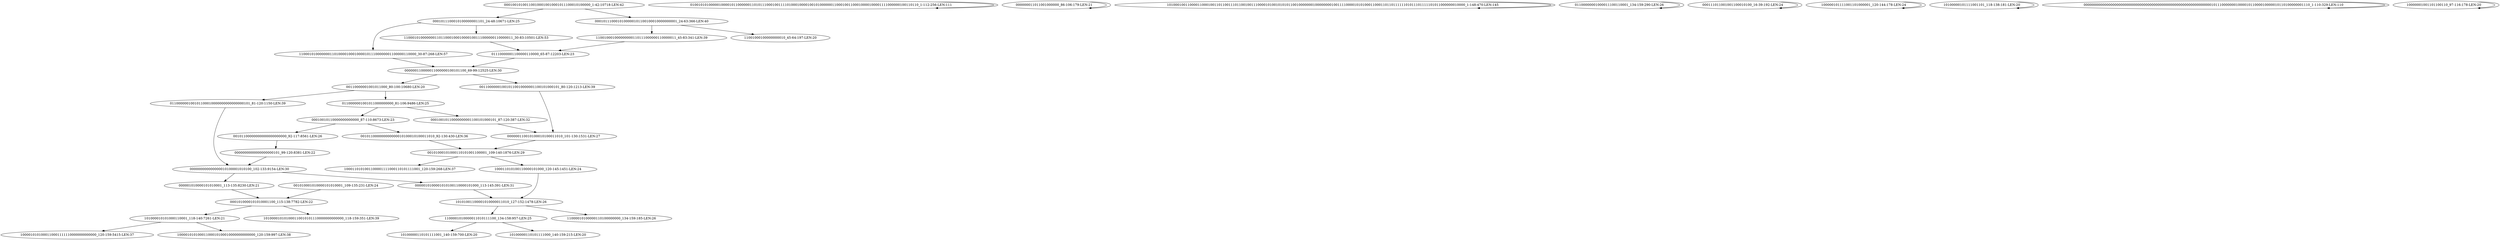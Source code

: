 digraph G {
    "1100001010000011010111100_134-158:957-LEN:25" -> "10100000110101111001_140-159:700-LEN:20";
    "1100001010000011010111100_134-158:957-LEN:25" -> "10100000110101111000_140-159:215-LEN:20";
    "00101000101000110101001100001_109-140:1876-LEN:29" -> "100011010100110000101000_120-145:1451-LEN:24";
    "00101000101000110101001100001_109-140:1876-LEN:29" -> "1000110101001100001111000110101111001_120-159:268-LEN:37";
    "000000000000000010100001010100_102-133:9154-LEN:30" -> "0000010100001010100110000101000_113-145:391-LEN:31";
    "000000000000000010100001010100_102-133:9154-LEN:30" -> "000001010000101010001_113-135:8230-LEN:21";
    "010010101000001000010110000001101011100010011110100010000100101000000110001001100010000100001111000000100110110_1-112:256-LEN:111" -> "010010101000001000010110000001101011100010011110100010000100101000000110001001100010000100001111000000100110110_1-112:256-LEN:111";
    "101000010101000110001_118-140:7261-LEN:21" -> "1000010101000110001111110000000000000_120-159:5415-LEN:37";
    "101000010101000110001_118-140:7261-LEN:21" -> "10000101010001100010100010000000000000_120-159:997-LEN:38";
    "00010010110000000000000_87-110:8673-LEN:23" -> "00101100000000000000000000_92-117:8561-LEN:26";
    "00010010110000000000000_87-110:8673-LEN:23" -> "001011000000000000010100010100011010_92-130:430-LEN:36";
    "00101100000000000000000000_92-117:8561-LEN:26" -> "0000000000000000000101_99-120:8381-LEN:22";
    "01110000001100000110000_65-87:12203-LEN:23" -> "000000110000011000000100101100_69-99:12525-LEN:30";
    "100011010100110000101000_120-145:1451-LEN:24" -> "10101001100001010000011010_127-152:1478-LEN:26";
    "000000110000011000000100101100_69-99:12525-LEN:30" -> "001100000010010110010000001100101000101_80-120:1213-LEN:39";
    "000000110000011000000100101100_69-99:12525-LEN:30" -> "00110000001001011000_80-100:10680-LEN:20";
    "0001011100010100000001101_24-48:10671-LEN:25" -> "11000101000000011011000100010000100111000000110000011_30-83:10501-LEN:53";
    "0001011100010100000001101_24-48:10671-LEN:25" -> "110001010000000110100001000100001011100000001100000110000_30-87:268-LEN:57";
    "0000010100001010100110000101000_113-145:391-LEN:31" -> "10101001100001010000011010_127-152:1478-LEN:26";
    "001011000000000000010100010100011010_92-130:430-LEN:36" -> "00101000101000110101001100001_109-140:1876-LEN:29";
    "000000011011001000000_86-106:179-LEN:21" -> "000000011011001000000_86-106:179-LEN:21";
    "0001010000101010001100_115-138:7782-LEN:22" -> "101000010101000110001_118-140:7261-LEN:21";
    "0001010000101010001100_115-138:7782-LEN:22" -> "101000010101000110010101110000000000000_118-159:351-LEN:39";
    "11000101000000011011000100010000100111000000110000011_30-83:10501-LEN:53" -> "01110000001100000110000_65-87:12203-LEN:23";
    "110010001000000000110111000000110000011_45-83:341-LEN:39" -> "01110000001100000110000_65-87:12203-LEN:23";
    "1010001001100001100010011011001110110010011100001010010101011001000000010000000010011110000101010001100011011011111101011101111101011000000010000_1-148:470-LEN:145" -> "1010001001100001100010011011001110110010011100001010010101011001000000010000000010011110000101010001100011011011111101011101111101011000000010000_1-148:470-LEN:145";
    "001100000010010110010000001100101000101_80-120:1213-LEN:39" -> "000000110010100010100011010_101-130:1531-LEN:27";
    "01100000001000011100110001_134-159:290-LEN:26" -> "01100000001000011100110001_134-159:290-LEN:26";
    "001010001010000101010001_109-135:231-LEN:24" -> "0001010000101010001100_115-138:7782-LEN:22";
    "000000110010100010100011010_101-130:1531-LEN:27" -> "00101000101000110101001100001_109-140:1876-LEN:29";
    "0110000001001011000000000_81-106:9486-LEN:25" -> "00010010110000000000000_87-110:8673-LEN:23";
    "0110000001001011000000000_81-106:9486-LEN:25" -> "00010010110000000001100101000101_87-120:387-LEN:32";
    "000001010000101010001_113-135:8230-LEN:21" -> "0001010000101010001100_115-138:7782-LEN:22";
    "000111011001001100010100_16-39:192-LEN:24" -> "000111011001001100010100_16-39:192-LEN:24";
    "000100101001100100010010001011100010100000_1-42:10718-LEN:42" -> "0001011100010100000001101_24-48:10671-LEN:25";
    "000100101001100100010010001011100010100000_1-42:10718-LEN:42" -> "0001011100010100000101100100010000000001_24-63:366-LEN:40";
    "100000101111001101000001_120-144:178-LEN:24" -> "100000101111001101000001_120-144:178-LEN:24";
    "10100000101111001101_118-138:181-LEN:20" -> "10100000101111001101_118-138:181-LEN:20";
    "10101001100001010000011010_127-152:1478-LEN:26" -> "1100001010000011010111100_134-158:957-LEN:25";
    "10101001100001010000011010_127-152:1478-LEN:26" -> "11000010100000110100000000_134-159:185-LEN:26";
    "110001010000000110100001000100001011100000001100000110000_30-87:268-LEN:57" -> "000000110000011000000100101100_69-99:12525-LEN:30";
    "011000000100101100010000000000000000101_81-120:1150-LEN:39" -> "000000000000000010100001010100_102-133:9154-LEN:30";
    "0000000000000000000101_99-120:8381-LEN:22" -> "000000000000000010100001010100_102-133:9154-LEN:30";
    "00000000000000000000000000000000000000000000000000000000000000101110000000100001011000010000010110100000001110_1-110:329-LEN:110" -> "00000000000000000000000000000000000000000000000000000000000000101110000000100001011000010000010110100000001110_1-110:329-LEN:110";
    "00010010110000000001100101000101_87-120:387-LEN:32" -> "000000110010100010100011010_101-130:1531-LEN:27";
    "10000001001101100110_97-116:178-LEN:20" -> "10000001001101100110_97-116:178-LEN:20";
    "0001011100010100000101100100010000000001_24-63:366-LEN:40" -> "11001000100000000010_45-64:197-LEN:20";
    "0001011100010100000101100100010000000001_24-63:366-LEN:40" -> "110010001000000000110111000000110000011_45-83:341-LEN:39";
    "00110000001001011000_80-100:10680-LEN:20" -> "0110000001001011000000000_81-106:9486-LEN:25";
    "00110000001001011000_80-100:10680-LEN:20" -> "011000000100101100010000000000000000101_81-120:1150-LEN:39";
}
